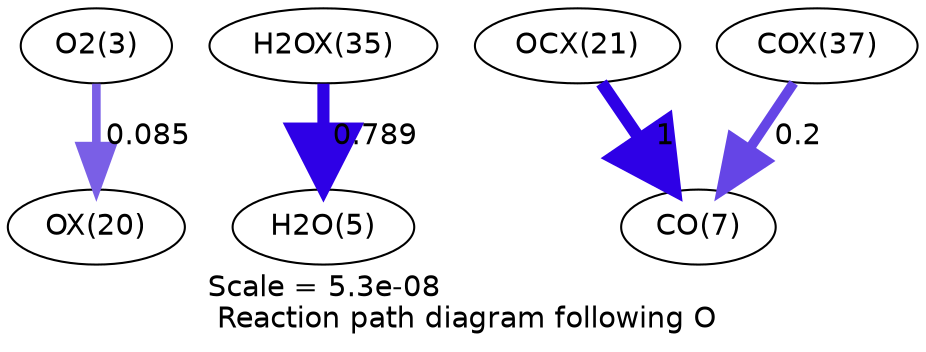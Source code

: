 digraph reaction_paths {
center=1;
s5 -> s44[fontname="Helvetica", penwidth=4.14, arrowsize=2.07, color="0.7, 0.585, 0.9"
, label=" 0.085"];
s53 -> s7[fontname="Helvetica", penwidth=5.82, arrowsize=2.91, color="0.7, 1.29, 0.9"
, label=" 0.789"];
s45 -> s9[fontname="Helvetica", penwidth=6, arrowsize=3, color="0.7, 1.5, 0.9"
, label=" 1"];
s55 -> s9[fontname="Helvetica", penwidth=4.78, arrowsize=2.39, color="0.7, 0.7, 0.9"
, label=" 0.2"];
s5 [ fontname="Helvetica", label="O2(3)"];
s7 [ fontname="Helvetica", label="H2O(5)"];
s9 [ fontname="Helvetica", label="CO(7)"];
s44 [ fontname="Helvetica", label="OX(20)"];
s45 [ fontname="Helvetica", label="OCX(21)"];
s53 [ fontname="Helvetica", label="H2OX(35)"];
s55 [ fontname="Helvetica", label="COX(37)"];
 label = "Scale = 5.3e-08\l Reaction path diagram following O";
 fontname = "Helvetica";
}
